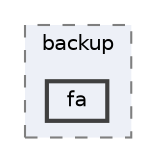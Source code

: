 digraph "resources/lang/vendor/backup/fa"
{
 // LATEX_PDF_SIZE
  bgcolor="transparent";
  edge [fontname=Helvetica,fontsize=10,labelfontname=Helvetica,labelfontsize=10];
  node [fontname=Helvetica,fontsize=10,shape=box,height=0.2,width=0.4];
  compound=true
  subgraph clusterdir_57578f4ecb69cb9972077bef8fcc0dec {
    graph [ bgcolor="#edf0f7", pencolor="grey50", label="backup", fontname=Helvetica,fontsize=10 style="filled,dashed", URL="dir_57578f4ecb69cb9972077bef8fcc0dec.html",tooltip=""]
  dir_511343768d6e7a3d7ab700e8adaf4158 [label="fa", fillcolor="#edf0f7", color="grey25", style="filled,bold", URL="dir_511343768d6e7a3d7ab700e8adaf4158.html",tooltip=""];
  }
}
